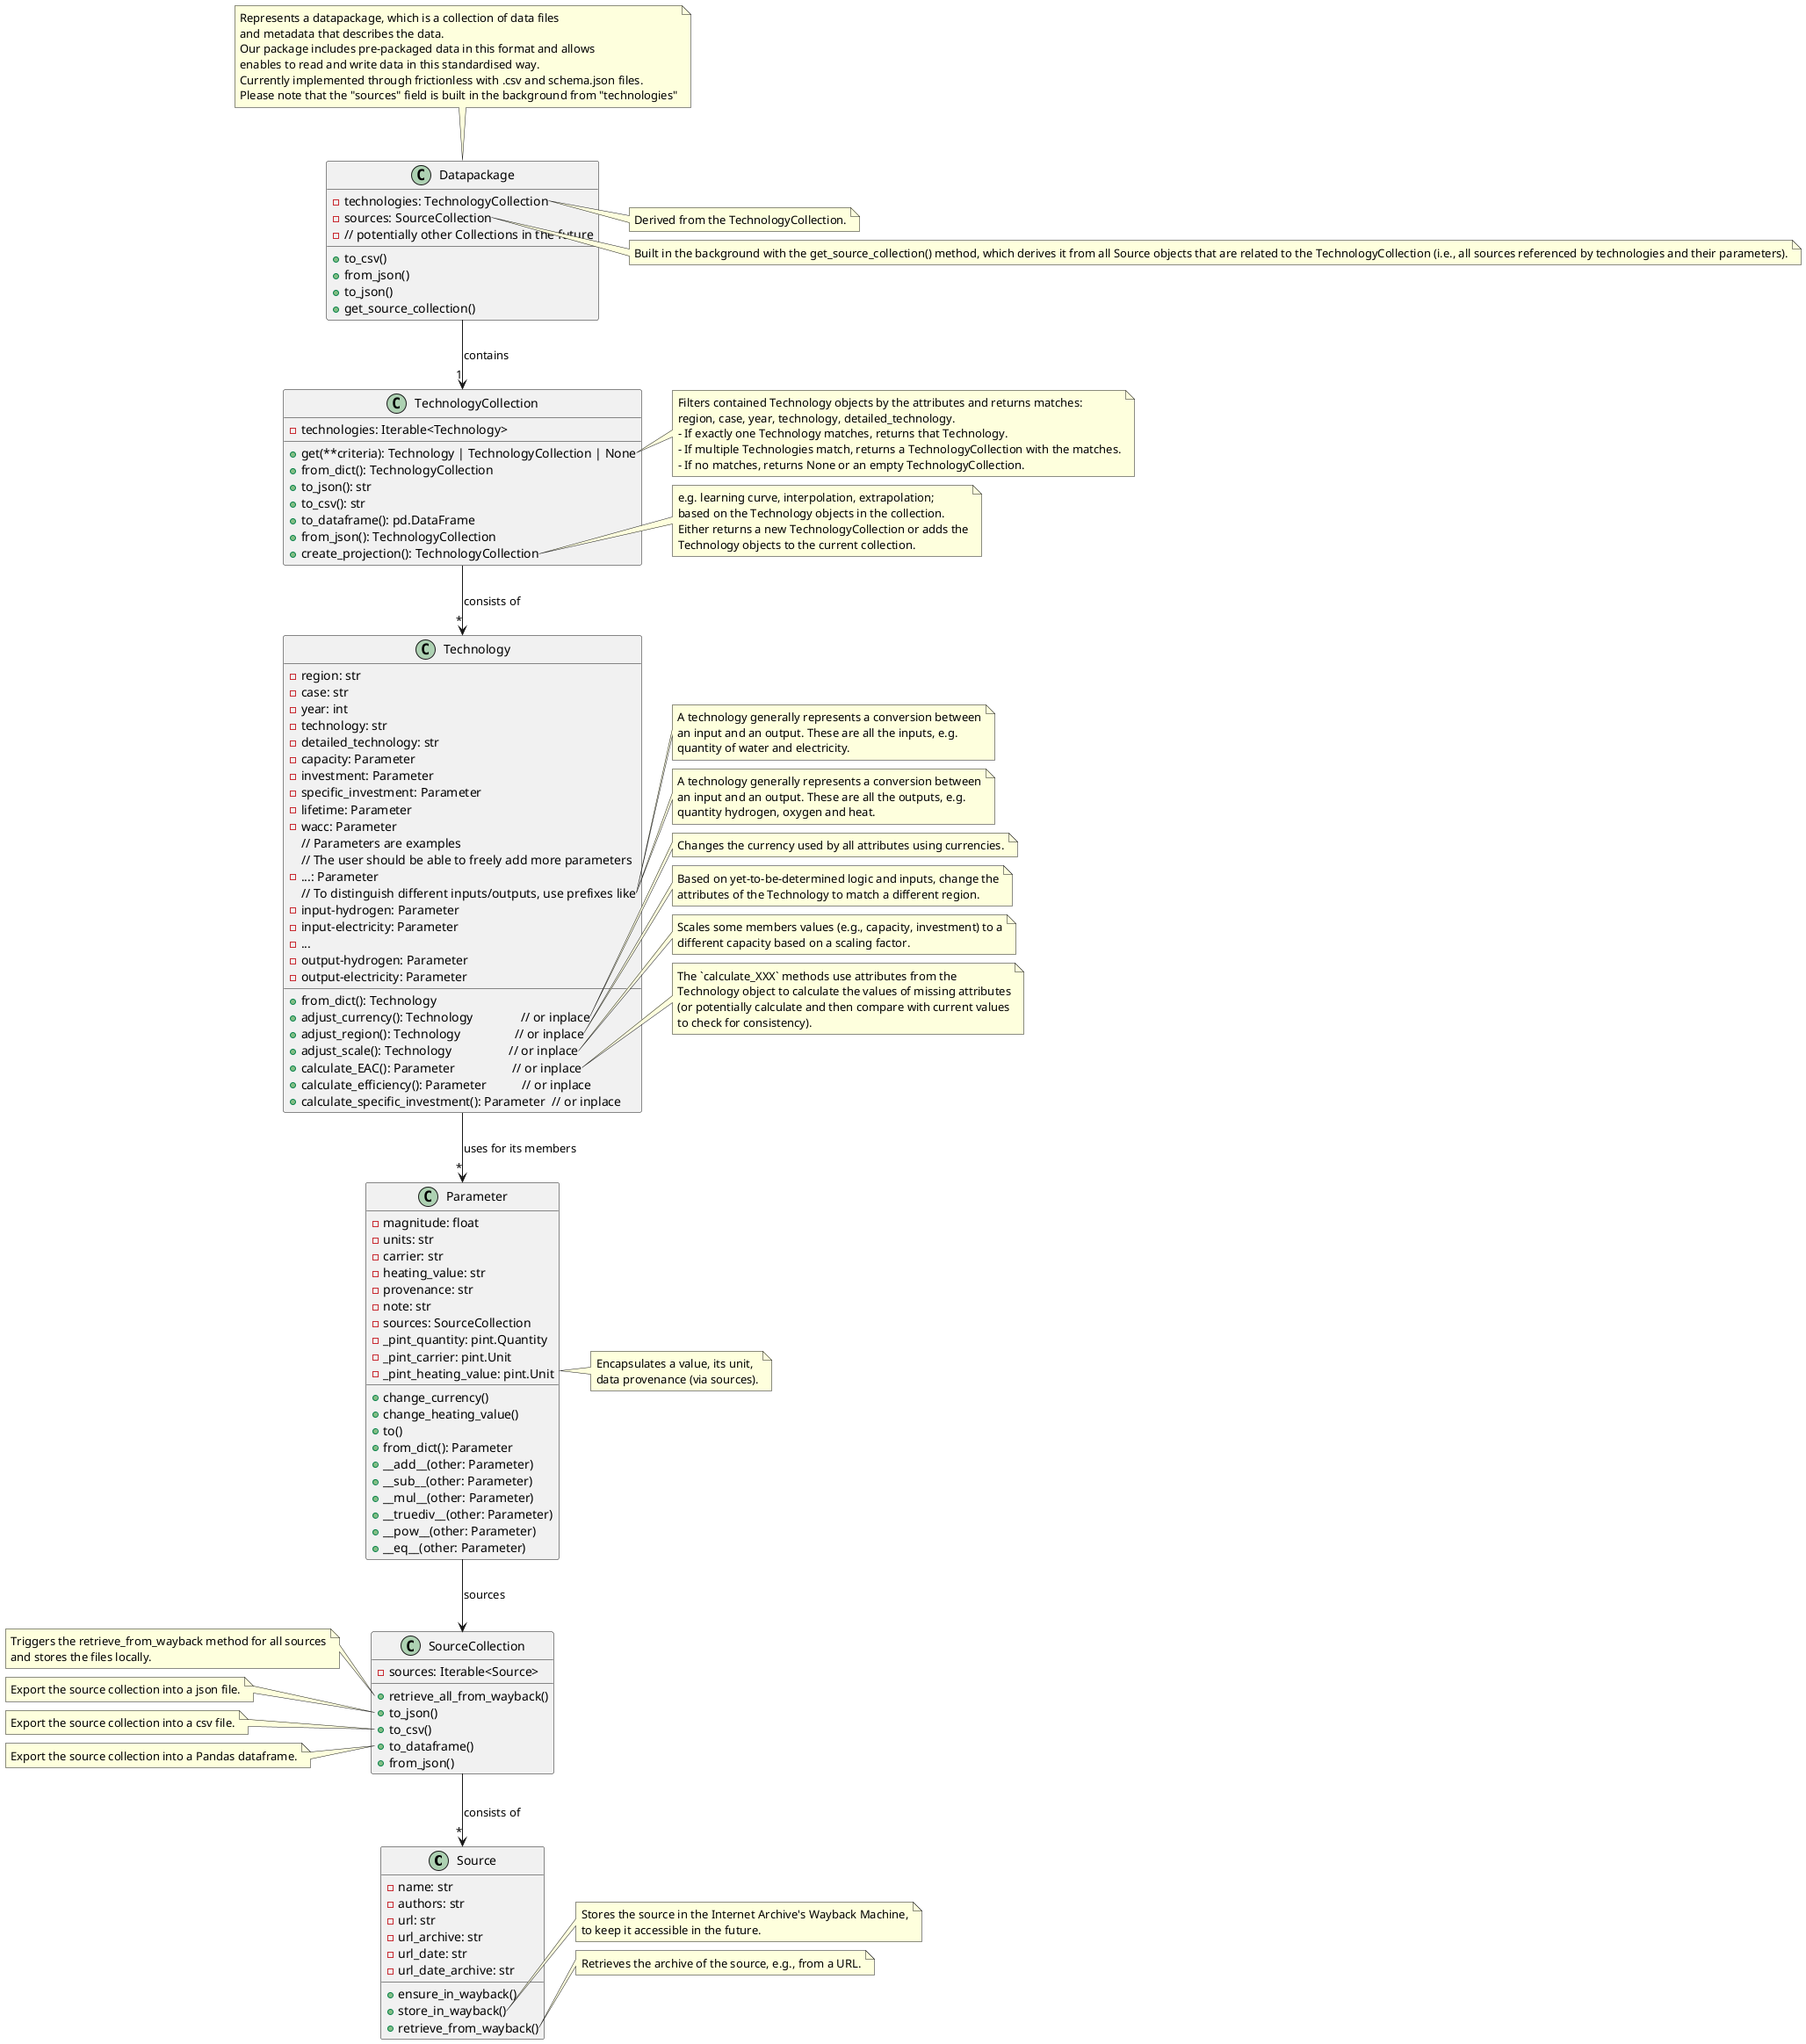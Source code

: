 /'
SPDX-FileCopyrightText: The technology-data authors
SPDX-License-Identifier: MIT
'/

@startuml Class Diagram

class Source {
  - name: str
  - authors: str
  - url: str
  - url_archive: str
  - url_date: str
  - url_date_archive: str

  + ensure_in_wayback()
  + store_in_wayback()
  + retrieve_from_wayback()
}

note right of Source::store_in_wayback
  Stores the source in the Internet Archive's Wayback Machine,
  to keep it accessible in the future.
end note

note right of Source::retrieve_from_wayback
  Retrieves the archive of the source, e.g., from a URL.
end note

class Parameter {
  - magnitude: float
  - units: str
  - carrier: str
  - heating_value: str
  - provenance: str
  - note: str
  - sources: SourceCollection
  - _pint_quantity: pint.Quantity
  - _pint_carrier: pint.Unit
  - _pint_heating_value: pint.Unit

  + change_currency()
  + change_heating_value()
  + to()
  + from_dict(): Parameter
  + __add__(other: Parameter)
  + __sub__(other: Parameter)
  + __mul__(other: Parameter)
  + __truediv__(other: Parameter)
  + __pow__(other: Parameter)
  + __eq__(other: Parameter)
}

note right of Parameter
  Encapsulates a value, its unit,
  data provenance (via sources).
end note

class Technology {
  - region: str
  - case: str
  - year: int
  - technology: str
  - detailed_technology: str
  - capacity: Parameter
  - investment: Parameter
  - specific_investment: Parameter
  - lifetime: Parameter
  - wacc: Parameter
  // Parameters are examples
  // The user should be able to freely add more parameters
  - ...: Parameter
  // To distinguish different inputs/outputs, use prefixes like
  - input-hydrogen: Parameter
  - input-electricity: Parameter
  - ...
  - output-hydrogen: Parameter
  - output-electricity: Parameter

  + from_dict(): Technology
  + adjust_currency(): Technology               // or inplace
  + adjust_region(): Technology                 // or inplace
  + adjust_scale(): Technology                  // or inplace
  + calculate_EAC(): Parameter                  // or inplace
  + calculate_efficiency(): Parameter           // or inplace
  + calculate_specific_investment(): Parameter  // or inplace
}

note right of Technology::inputs
    A technology generally represents a conversion between
    an input and an output. These are all the inputs, e.g.
    quantity of water and electricity.
end note

note right of Technology::outputs
    A technology generally represents a conversion between
    an input and an output. These are all the outputs, e.g.
    quantity hydrogen, oxygen and heat.
end note

note right of Technology::adjust_currency
  Changes the currency used by all attributes using currencies.
end note

note right of Technology::adjust_region
  Based on yet-to-be-determined logic and inputs, change the
  attributes of the Technology to match a different region.
end note

note right of Technology::adjust_scale
  Scales some members values (e.g., capacity, investment) to a
  different capacity based on a scaling factor.
end note

note right of Technology::calculate_EAC
  The `calculate_XXX` methods use attributes from the
  Technology object to calculate the values of missing attributes
  (or potentially calculate and then compare with current values
  to check for consistency).
end note

class TechnologyCollection {
  - technologies: Iterable<Technology>
  + get(**criteria): Technology | TechnologyCollection | None
  + from_dict(): TechnologyCollection
  + to_json(): str
  + to_csv(): str
  + to_dataframe(): pd.DataFrame
  + from_json(): TechnologyCollection
  + create_projection(): TechnologyCollection
  ' TODO: Think about more methods here
}

note right of TechnologyCollection::get
  Filters contained Technology objects by the attributes and returns matches:
  region, case, year, technology, detailed_technology.
  - If exactly one Technology matches, returns that Technology.
  - If multiple Technologies match, returns a TechnologyCollection with the matches.
  - If no matches, returns None or an empty TechnologyCollection.
end note

note right of TechnologyCollection::create_projection
  e.g. learning curve, interpolation, extrapolation;
  based on the Technology objects in the collection.
  Either returns a new TechnologyCollection or adds the
  Technology objects to the current collection.
end note

class SourceCollection {
  - sources: Iterable<Source>
  + retrieve_all_from_wayback()
  + to_json()
  + to_csv()
  + to_dataframe()
  + from_json()
}

note left of SourceCollection::retrieve_all_from_wayback
  Triggers the retrieve_from_wayback method for all sources
  and stores the files locally.
end note

note left of SourceCollection::to_json
  Export the source collection into a json file.
end note

note left of SourceCollection::to_csv
  Export the source collection into a csv file.
end note

note left of SourceCollection::to_dataframe
  Export the source collection into a Pandas dataframe.
end note

class Datapackage {
  - technologies: TechnologyCollection
  - sources: SourceCollection
  - // potentially other Collections in the future
  + to_csv()
  + from_json()
  + to_json()
  + get_source_collection()
}

note top of Datapackage
  Represents a datapackage, which is a collection of data files
  and metadata that describes the data.
  Our package includes pre-packaged data in this format and allows
  enables to read and write data in this standardised way.
  Currently implemented through frictionless with .csv and schema.json files.
  Please note that the "sources" field is built in the background from "technologies"
end note

note right of Datapackage::technologies
  Derived from the TechnologyCollection.
end note

note right of Datapackage::sources
  Built in the background with the get_source_collection() method, which derives it from all Source objects that are related to the TechnologyCollection (i.e., all sources referenced by technologies and their parameters).
end note

Parameter --> SourceCollection : sources
Technology --> "*" Parameter : uses for its members
TechnologyCollection --> "*" Technology : consists of
SourceCollection --> "*" Source : consists of
Datapackage --> "1" TechnologyCollection : contains
@enduml

